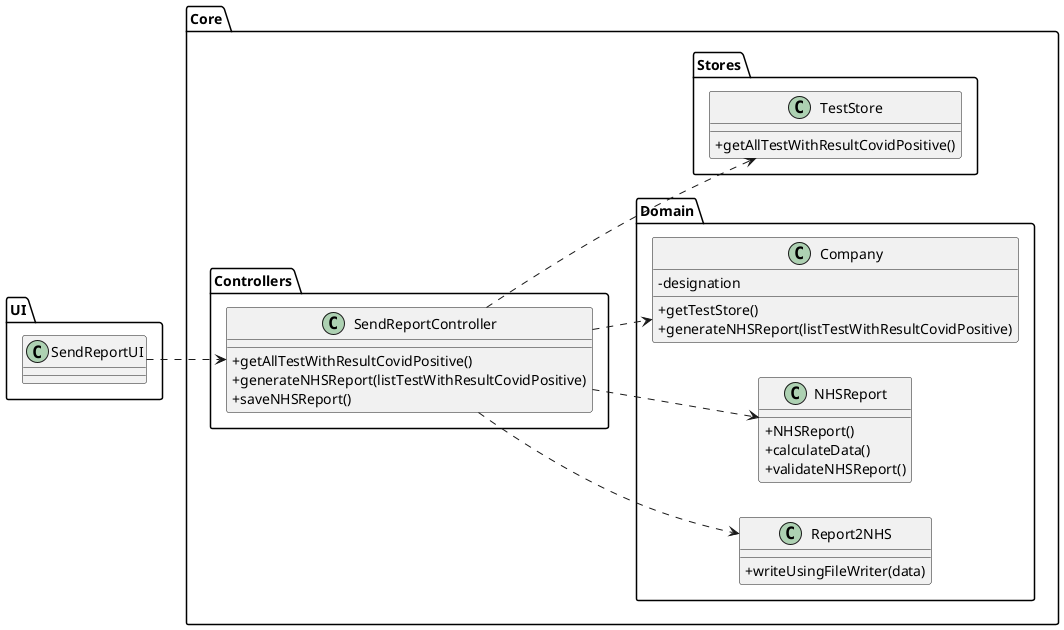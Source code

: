 @startuml
'https://plantuml.com/class-diagram

skinparam classAttributeIconSize 0
left to right direction

package Core{

package Controllers{
class "SendReportController" as SRC {
+getAllTestWithResultCovidPositive()
+generateNHSReport(listTestWithResultCovidPositive)
+saveNHSReport()
}
}

package Domain{
class "Company" as C {
-designation
+getTestStore()
+generateNHSReport(listTestWithResultCovidPositive)
}

class "NHSReport" as NHSR {
+NHSReport()
+calculateData()
+validateNHSReport()
}

class "Report2NHS" as R2NHS {
+writeUsingFileWriter(data)
}

}

package Stores{

class "TestStore" as TS {
+getAllTestWithResultCovidPositive()
}
}
}

package UI{
class "SendReportUI" as SRUI
}

SRUI ..> SRC
SRC ..> C
SRC ..> TS
SRC ..> NHSR
SRC ..> R2NHS

@enduml
